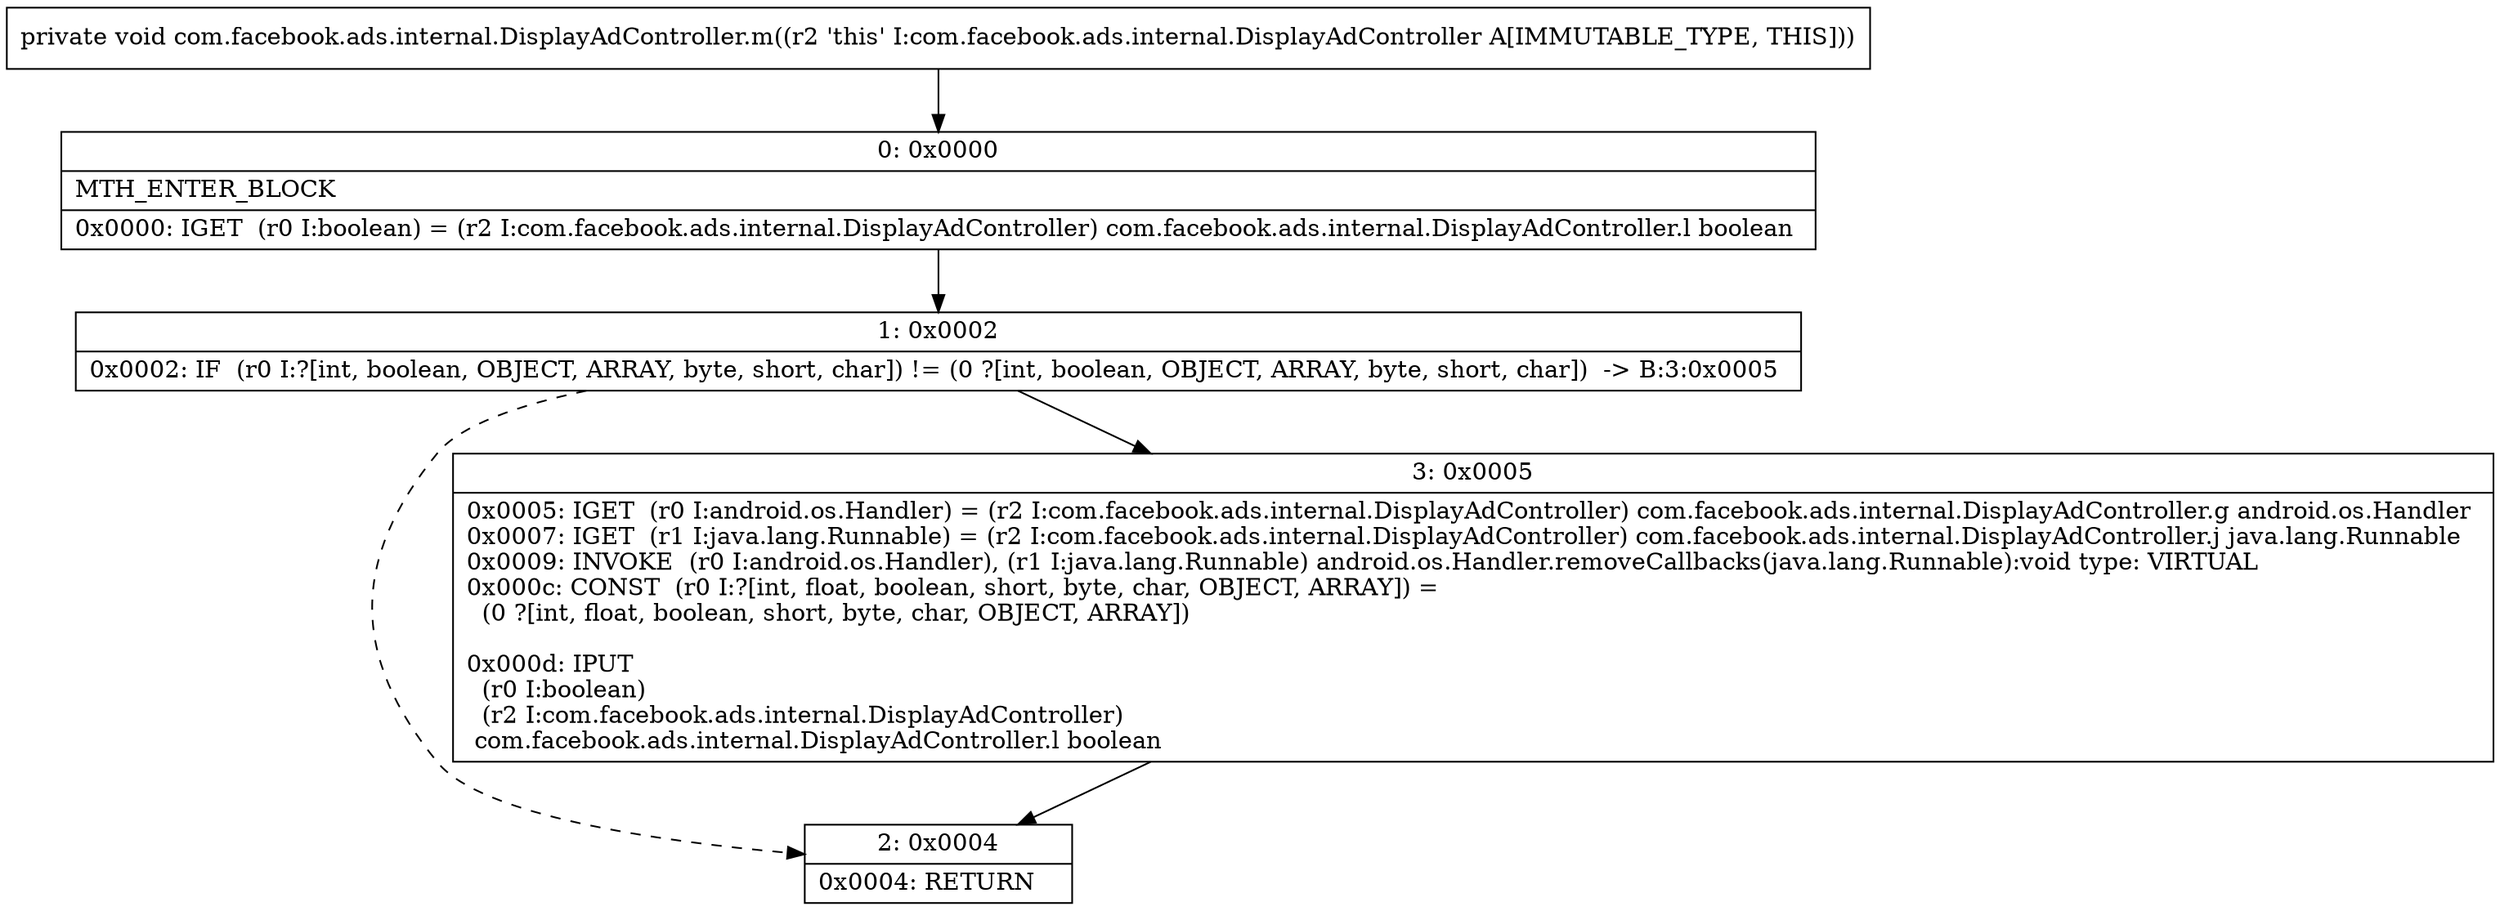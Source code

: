 digraph "CFG forcom.facebook.ads.internal.DisplayAdController.m()V" {
Node_0 [shape=record,label="{0\:\ 0x0000|MTH_ENTER_BLOCK\l|0x0000: IGET  (r0 I:boolean) = (r2 I:com.facebook.ads.internal.DisplayAdController) com.facebook.ads.internal.DisplayAdController.l boolean \l}"];
Node_1 [shape=record,label="{1\:\ 0x0002|0x0002: IF  (r0 I:?[int, boolean, OBJECT, ARRAY, byte, short, char]) != (0 ?[int, boolean, OBJECT, ARRAY, byte, short, char])  \-\> B:3:0x0005 \l}"];
Node_2 [shape=record,label="{2\:\ 0x0004|0x0004: RETURN   \l}"];
Node_3 [shape=record,label="{3\:\ 0x0005|0x0005: IGET  (r0 I:android.os.Handler) = (r2 I:com.facebook.ads.internal.DisplayAdController) com.facebook.ads.internal.DisplayAdController.g android.os.Handler \l0x0007: IGET  (r1 I:java.lang.Runnable) = (r2 I:com.facebook.ads.internal.DisplayAdController) com.facebook.ads.internal.DisplayAdController.j java.lang.Runnable \l0x0009: INVOKE  (r0 I:android.os.Handler), (r1 I:java.lang.Runnable) android.os.Handler.removeCallbacks(java.lang.Runnable):void type: VIRTUAL \l0x000c: CONST  (r0 I:?[int, float, boolean, short, byte, char, OBJECT, ARRAY]) = \l  (0 ?[int, float, boolean, short, byte, char, OBJECT, ARRAY])\l \l0x000d: IPUT  \l  (r0 I:boolean)\l  (r2 I:com.facebook.ads.internal.DisplayAdController)\l com.facebook.ads.internal.DisplayAdController.l boolean \l}"];
MethodNode[shape=record,label="{private void com.facebook.ads.internal.DisplayAdController.m((r2 'this' I:com.facebook.ads.internal.DisplayAdController A[IMMUTABLE_TYPE, THIS])) }"];
MethodNode -> Node_0;
Node_0 -> Node_1;
Node_1 -> Node_2[style=dashed];
Node_1 -> Node_3;
Node_3 -> Node_2;
}

